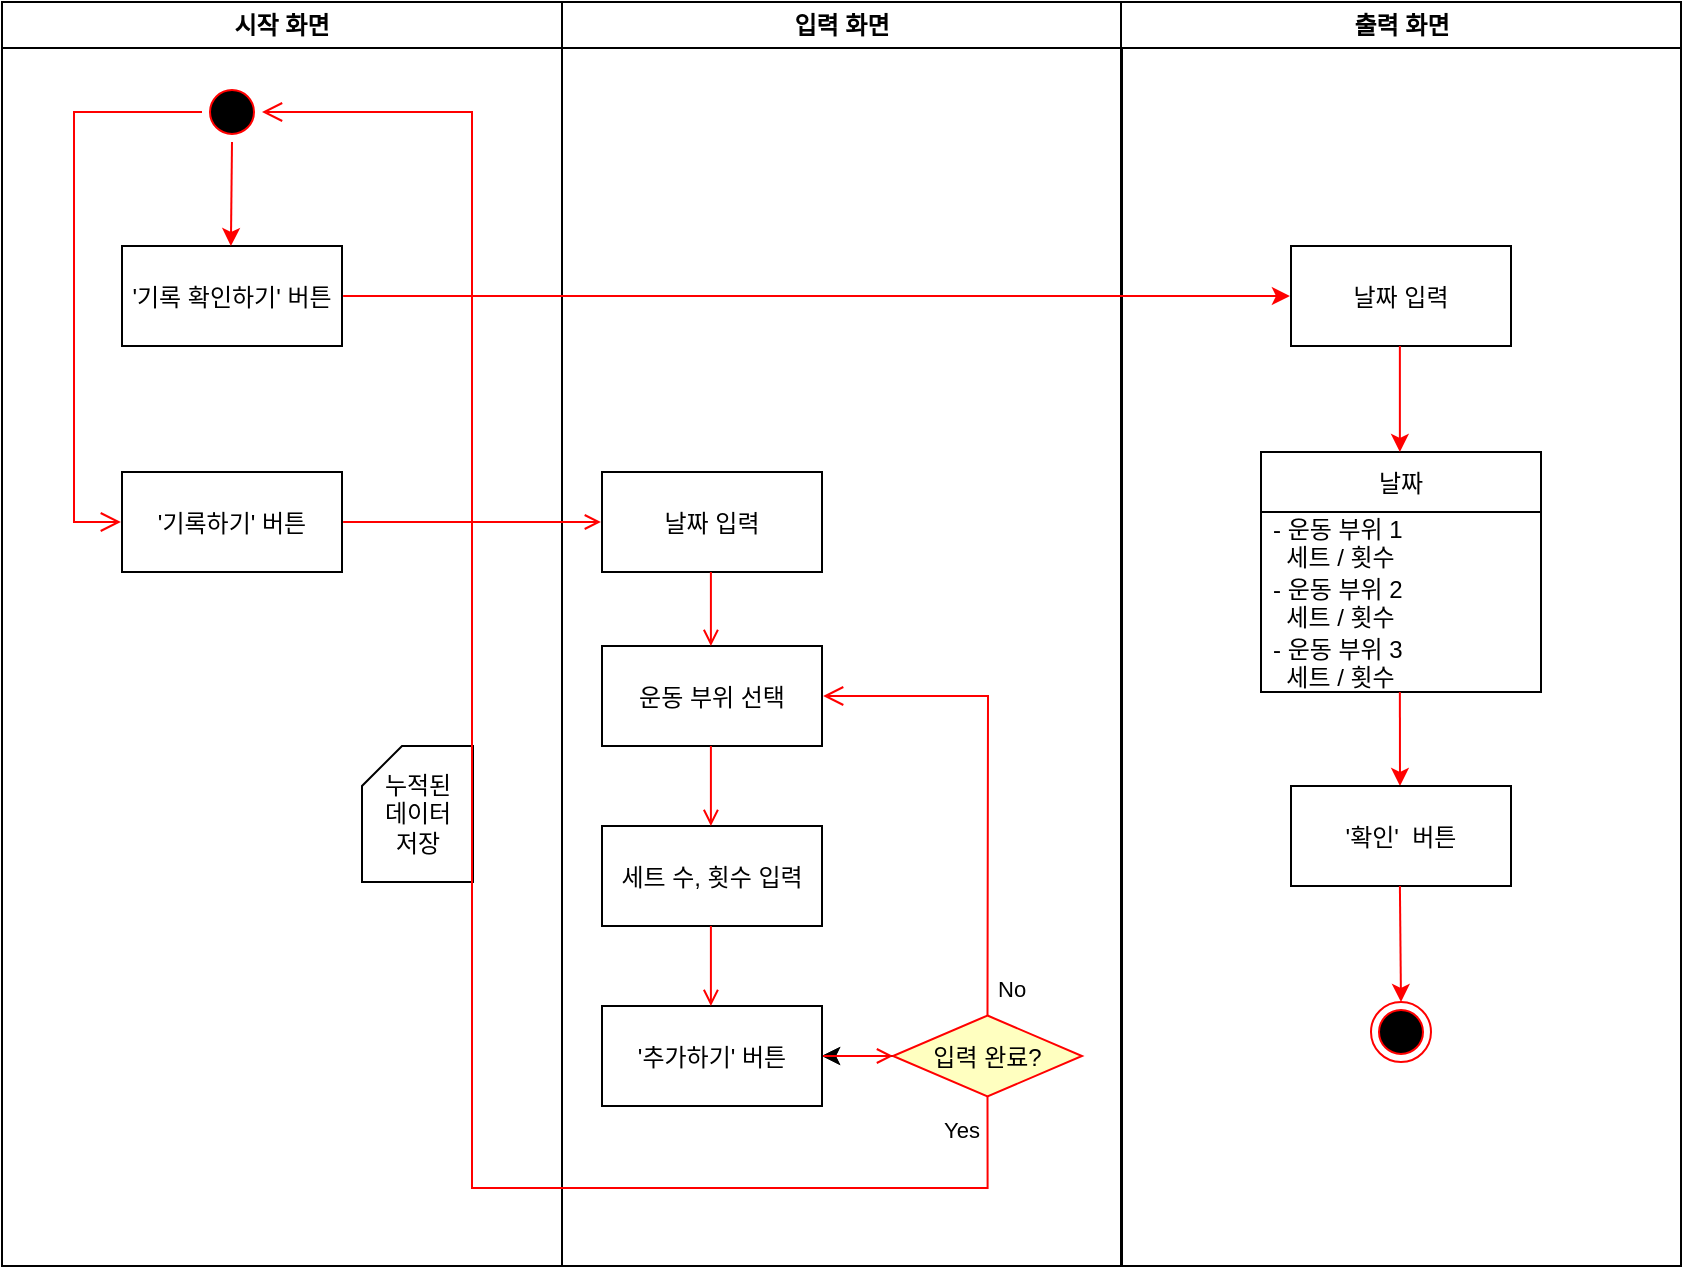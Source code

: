 <mxfile version="17.4.2" type="github">
  <diagram name="Page-1" id="e7e014a7-5840-1c2e-5031-d8a46d1fe8dd">
    <mxGraphModel dx="1376" dy="795" grid="1" gridSize="10" guides="1" tooltips="1" connect="1" arrows="1" fold="1" page="1" pageScale="1" pageWidth="1169" pageHeight="826" background="none" math="0" shadow="0">
      <root>
        <mxCell id="0" />
        <mxCell id="1" parent="0" />
        <mxCell id="2" value="시작 화면" style="swimlane;whiteSpace=wrap" parent="1" vertex="1">
          <mxGeometry x="165" y="97" width="280" height="632" as="geometry" />
        </mxCell>
        <mxCell id="5" value="" style="ellipse;shape=startState;fillColor=#000000;strokeColor=#ff0000;" parent="2" vertex="1">
          <mxGeometry x="100" y="40" width="30" height="30" as="geometry" />
        </mxCell>
        <mxCell id="6" value="" style="edgeStyle=orthogonalEdgeStyle;elbow=horizontal;verticalAlign=bottom;endArrow=open;endSize=8;strokeColor=#FF0000;endFill=1;rounded=0;entryX=-0.005;entryY=0.5;entryDx=0;entryDy=0;entryPerimeter=0;" parent="2" source="5" target="7" edge="1">
          <mxGeometry x="100" y="40" as="geometry">
            <mxPoint x="115" y="110" as="targetPoint" />
            <Array as="points">
              <mxPoint x="36" y="55" />
              <mxPoint x="36" y="260" />
            </Array>
          </mxGeometry>
        </mxCell>
        <mxCell id="7" value="&#39;기록하기&#39; 버튼" style="" parent="2" vertex="1">
          <mxGeometry x="60" y="235" width="110" height="50" as="geometry" />
        </mxCell>
        <mxCell id="10" value="&#39;기록 확인하기&#39; 버튼" style="" parent="2" vertex="1">
          <mxGeometry x="60" y="122" width="110" height="50" as="geometry" />
        </mxCell>
        <mxCell id="KG-j7s3Hwwx6adlGxCmw-57" value="" style="endArrow=classic;html=1;rounded=0;strokeColor=#FF0000;exitX=0.5;exitY=1;exitDx=0;exitDy=0;entryX=0.495;entryY=0;entryDx=0;entryDy=0;entryPerimeter=0;" edge="1" parent="2" source="5" target="10">
          <mxGeometry width="50" height="50" relative="1" as="geometry">
            <mxPoint x="395.5" y="332" as="sourcePoint" />
            <mxPoint x="445.5" y="282" as="targetPoint" />
          </mxGeometry>
        </mxCell>
        <mxCell id="KG-j7s3Hwwx6adlGxCmw-73" value="누적된&lt;br&gt;데이터&lt;br&gt;저장" style="shape=card;whiteSpace=wrap;html=1;labelBackgroundColor=none;labelBorderColor=none;sketch=0;fillStyle=auto;fillColor=#FFFFFF;size=20;" vertex="1" parent="2">
          <mxGeometry x="180" y="372" width="55.5" height="68" as="geometry" />
        </mxCell>
        <mxCell id="3" value="입력 화면" style="swimlane;whiteSpace=wrap" parent="1" vertex="1">
          <mxGeometry x="445" y="97" width="280" height="632" as="geometry" />
        </mxCell>
        <mxCell id="15" value="날짜 입력" style="" parent="3" vertex="1">
          <mxGeometry x="20" y="235" width="110" height="50" as="geometry" />
        </mxCell>
        <mxCell id="16" value="운동 부위 선택" style="" parent="3" vertex="1">
          <mxGeometry x="20" y="322" width="110" height="50" as="geometry" />
        </mxCell>
        <mxCell id="17" value="" style="endArrow=open;strokeColor=#FF0000;endFill=1;rounded=0;exitX=0.495;exitY=1;exitDx=0;exitDy=0;exitPerimeter=0;entryX=0.495;entryY=0;entryDx=0;entryDy=0;entryPerimeter=0;" parent="3" source="15" target="16" edge="1">
          <mxGeometry relative="1" as="geometry">
            <mxPoint x="75.5" y="302" as="sourcePoint" />
            <mxPoint x="95.5" y="312" as="targetPoint" />
          </mxGeometry>
        </mxCell>
        <mxCell id="18" value="세트 수, 횟수 입력" style="" parent="3" vertex="1">
          <mxGeometry x="20" y="412" width="110" height="50" as="geometry" />
        </mxCell>
        <mxCell id="19" value="" style="endArrow=open;strokeColor=#FF0000;endFill=1;rounded=0;exitX=0.495;exitY=1;exitDx=0;exitDy=0;exitPerimeter=0;entryX=0.495;entryY=0;entryDx=0;entryDy=0;entryPerimeter=0;" parent="3" source="16" target="18" edge="1">
          <mxGeometry relative="1" as="geometry">
            <mxPoint x="75.5" y="402" as="sourcePoint" />
            <mxPoint x="74.5" y="412" as="targetPoint" />
          </mxGeometry>
        </mxCell>
        <mxCell id="KG-j7s3Hwwx6adlGxCmw-45" value="" style="edgeStyle=orthogonalEdgeStyle;rounded=0;orthogonalLoop=1;jettySize=auto;html=1;" edge="1" parent="3" source="21" target="KG-j7s3Hwwx6adlGxCmw-42">
          <mxGeometry relative="1" as="geometry" />
        </mxCell>
        <mxCell id="KG-j7s3Hwwx6adlGxCmw-46" value="" style="edgeStyle=orthogonalEdgeStyle;rounded=0;orthogonalLoop=1;jettySize=auto;html=1;exitX=0;exitY=0.5;exitDx=0;exitDy=0;" edge="1" parent="3" source="21" target="KG-j7s3Hwwx6adlGxCmw-42">
          <mxGeometry relative="1" as="geometry" />
        </mxCell>
        <mxCell id="21" value="입력 완료?" style="rhombus;fillColor=#ffffc0;strokeColor=#ff0000;" parent="3" vertex="1">
          <mxGeometry x="165.5" y="506.75" width="94.5" height="40.5" as="geometry" />
        </mxCell>
        <mxCell id="24" value="" style="endArrow=open;strokeColor=#FF0000;endFill=1;rounded=0;exitX=1.005;exitY=0.5;exitDx=0;exitDy=0;exitPerimeter=0;entryX=0;entryY=0.5;entryDx=0;entryDy=0;" parent="3" source="KG-j7s3Hwwx6adlGxCmw-42" target="21" edge="1">
          <mxGeometry relative="1" as="geometry">
            <mxPoint x="155.5" y="447" as="targetPoint" />
          </mxGeometry>
        </mxCell>
        <mxCell id="KG-j7s3Hwwx6adlGxCmw-42" value="&#39;추가하기&#39; 버튼" style="" vertex="1" parent="3">
          <mxGeometry x="20" y="502" width="110" height="50" as="geometry" />
        </mxCell>
        <mxCell id="KG-j7s3Hwwx6adlGxCmw-43" value="" style="endArrow=open;strokeColor=#FF0000;endFill=1;rounded=0;exitX=0.495;exitY=1;exitDx=0;exitDy=0;exitPerimeter=0;entryX=0.495;entryY=0;entryDx=0;entryDy=0;entryPerimeter=0;" edge="1" parent="3" source="18" target="KG-j7s3Hwwx6adlGxCmw-42">
          <mxGeometry relative="1" as="geometry">
            <mxPoint x="85" y="280" as="sourcePoint" />
            <mxPoint x="85" y="335" as="targetPoint" />
          </mxGeometry>
        </mxCell>
        <mxCell id="KG-j7s3Hwwx6adlGxCmw-53" value="No" style="edgeStyle=elbowEdgeStyle;elbow=horizontal;align=left;verticalAlign=bottom;endArrow=open;endSize=8;strokeColor=#FF0000;endFill=1;rounded=0;entryX=1.005;entryY=0.5;entryPerimeter=0;exitX=0.5;exitY=0;exitDx=0;exitDy=0;entryDx=0;entryDy=0;" edge="1" parent="3" source="21" target="16">
          <mxGeometry x="-0.962" y="-2" relative="1" as="geometry">
            <mxPoint x="175.5" y="147.25" as="targetPoint" />
            <Array as="points">
              <mxPoint x="213" y="352" />
            </Array>
            <mxPoint x="225.5" y="372" as="sourcePoint" />
            <mxPoint x="1" as="offset" />
          </mxGeometry>
        </mxCell>
        <mxCell id="4" value="출력 화면" style="swimlane;whiteSpace=wrap" parent="1" vertex="1">
          <mxGeometry x="724.5" y="97" width="280" height="632" as="geometry" />
        </mxCell>
        <mxCell id="38" value="" style="ellipse;shape=endState;fillColor=#000000;strokeColor=#ff0000" parent="4" vertex="1">
          <mxGeometry x="125" y="500" width="30" height="30" as="geometry" />
        </mxCell>
        <mxCell id="KG-j7s3Hwwx6adlGxCmw-77" value="날짜 입력" style="" vertex="1" parent="4">
          <mxGeometry x="85" y="122" width="110" height="50" as="geometry" />
        </mxCell>
        <mxCell id="KG-j7s3Hwwx6adlGxCmw-78" value="날짜" style="swimlane;fontStyle=0;childLayout=stackLayout;horizontal=1;startSize=30;horizontalStack=0;resizeParent=1;resizeParentMax=0;resizeLast=0;collapsible=1;marginBottom=0;labelBackgroundColor=none;labelBorderColor=none;sketch=0;fillStyle=auto;fillColor=#FFFFFF;" vertex="1" parent="4">
          <mxGeometry x="70" y="225" width="140" height="120" as="geometry" />
        </mxCell>
        <mxCell id="KG-j7s3Hwwx6adlGxCmw-79" value="- 운동 부위 1&#xa;  세트 / 횟수" style="text;strokeColor=none;fillColor=none;align=left;verticalAlign=middle;spacingLeft=4;spacingRight=4;overflow=hidden;points=[[0,0.5],[1,0.5]];portConstraint=eastwest;rotatable=0;labelBackgroundColor=none;labelBorderColor=none;sketch=0;fillStyle=auto;" vertex="1" parent="KG-j7s3Hwwx6adlGxCmw-78">
          <mxGeometry y="30" width="140" height="30" as="geometry" />
        </mxCell>
        <mxCell id="KG-j7s3Hwwx6adlGxCmw-83" value="- 운동 부위 2&#xa;  세트 / 횟수" style="text;strokeColor=none;fillColor=none;align=left;verticalAlign=middle;spacingLeft=4;spacingRight=4;overflow=hidden;points=[[0,0.5],[1,0.5]];portConstraint=eastwest;rotatable=0;labelBackgroundColor=none;labelBorderColor=none;sketch=0;fillStyle=auto;" vertex="1" parent="KG-j7s3Hwwx6adlGxCmw-78">
          <mxGeometry y="60" width="140" height="30" as="geometry" />
        </mxCell>
        <mxCell id="KG-j7s3Hwwx6adlGxCmw-84" value="- 운동 부위 3&#xa;  세트 / 횟수" style="text;strokeColor=none;fillColor=none;align=left;verticalAlign=middle;spacingLeft=4;spacingRight=4;overflow=hidden;points=[[0,0.5],[1,0.5]];portConstraint=eastwest;rotatable=0;labelBackgroundColor=none;labelBorderColor=none;sketch=0;fillStyle=auto;" vertex="1" parent="KG-j7s3Hwwx6adlGxCmw-78">
          <mxGeometry y="90" width="140" height="30" as="geometry" />
        </mxCell>
        <mxCell id="KG-j7s3Hwwx6adlGxCmw-82" value="" style="endArrow=classic;html=1;rounded=0;strokeColor=#FF0000;exitX=0.495;exitY=1;exitDx=0;exitDy=0;exitPerimeter=0;entryX=0.496;entryY=0;entryDx=0;entryDy=0;entryPerimeter=0;" edge="1" parent="4" source="KG-j7s3Hwwx6adlGxCmw-77" target="KG-j7s3Hwwx6adlGxCmw-78">
          <mxGeometry width="50" height="50" relative="1" as="geometry">
            <mxPoint x="-164.5" y="302" as="sourcePoint" />
            <mxPoint x="-114.5" y="252" as="targetPoint" />
          </mxGeometry>
        </mxCell>
        <mxCell id="KG-j7s3Hwwx6adlGxCmw-85" value="" style="endArrow=classic;html=1;rounded=0;strokeColor=#FF0000;exitX=0.496;exitY=1;exitDx=0;exitDy=0;exitPerimeter=0;" edge="1" parent="4" source="KG-j7s3Hwwx6adlGxCmw-84">
          <mxGeometry width="50" height="50" relative="1" as="geometry">
            <mxPoint x="-164.5" y="292" as="sourcePoint" />
            <mxPoint x="139.5" y="392" as="targetPoint" />
          </mxGeometry>
        </mxCell>
        <mxCell id="KG-j7s3Hwwx6adlGxCmw-87" value="&#39;확인&#39;  버튼" style="" vertex="1" parent="4">
          <mxGeometry x="85" y="392" width="110" height="50" as="geometry" />
        </mxCell>
        <mxCell id="KG-j7s3Hwwx6adlGxCmw-88" value="" style="endArrow=classic;html=1;rounded=0;strokeColor=#FF0000;exitX=0.495;exitY=1;exitDx=0;exitDy=0;exitPerimeter=0;entryX=0.5;entryY=0;entryDx=0;entryDy=0;" edge="1" parent="4" source="KG-j7s3Hwwx6adlGxCmw-87" target="38">
          <mxGeometry width="50" height="50" relative="1" as="geometry">
            <mxPoint x="-164.5" y="292" as="sourcePoint" />
            <mxPoint x="-114.5" y="242" as="targetPoint" />
          </mxGeometry>
        </mxCell>
        <mxCell id="20" value="" style="endArrow=open;strokeColor=#FF0000;endFill=1;rounded=0;exitX=1.005;exitY=0.5;exitDx=0;exitDy=0;exitPerimeter=0;entryX=-0.005;entryY=0.5;entryDx=0;entryDy=0;entryPerimeter=0;" parent="1" source="7" target="15" edge="1">
          <mxGeometry relative="1" as="geometry">
            <mxPoint x="460" y="264" as="targetPoint" />
          </mxGeometry>
        </mxCell>
        <mxCell id="KG-j7s3Hwwx6adlGxCmw-54" value="Yes" style="edgeStyle=orthogonalEdgeStyle;elbow=horizontal;align=left;verticalAlign=bottom;endArrow=open;endSize=8;strokeColor=#FF0000;endFill=1;rounded=0;entryX=1;entryY=0.5;exitX=0.5;exitY=1;exitDx=0;exitDy=0;entryDx=0;entryDy=0;" edge="1" parent="1" source="21" target="5">
          <mxGeometry x="-0.853" y="-20" relative="1" as="geometry">
            <mxPoint x="550" y="348" as="targetPoint" />
            <Array as="points">
              <mxPoint x="658" y="690" />
              <mxPoint x="400" y="690" />
              <mxPoint x="400" y="152" />
            </Array>
            <mxPoint x="632.2" y="529.75" as="sourcePoint" />
            <mxPoint as="offset" />
          </mxGeometry>
        </mxCell>
        <mxCell id="KG-j7s3Hwwx6adlGxCmw-76" value="" style="endArrow=classic;html=1;rounded=0;strokeColor=#FF0000;exitX=1.005;exitY=0.5;exitDx=0;exitDy=0;exitPerimeter=0;entryX=-0.005;entryY=0.5;entryDx=0;entryDy=0;entryPerimeter=0;" edge="1" parent="1" source="10" target="KG-j7s3Hwwx6adlGxCmw-77">
          <mxGeometry width="50" height="50" relative="1" as="geometry">
            <mxPoint x="560" y="430" as="sourcePoint" />
            <mxPoint x="810" y="275" as="targetPoint" />
          </mxGeometry>
        </mxCell>
      </root>
    </mxGraphModel>
  </diagram>
</mxfile>
